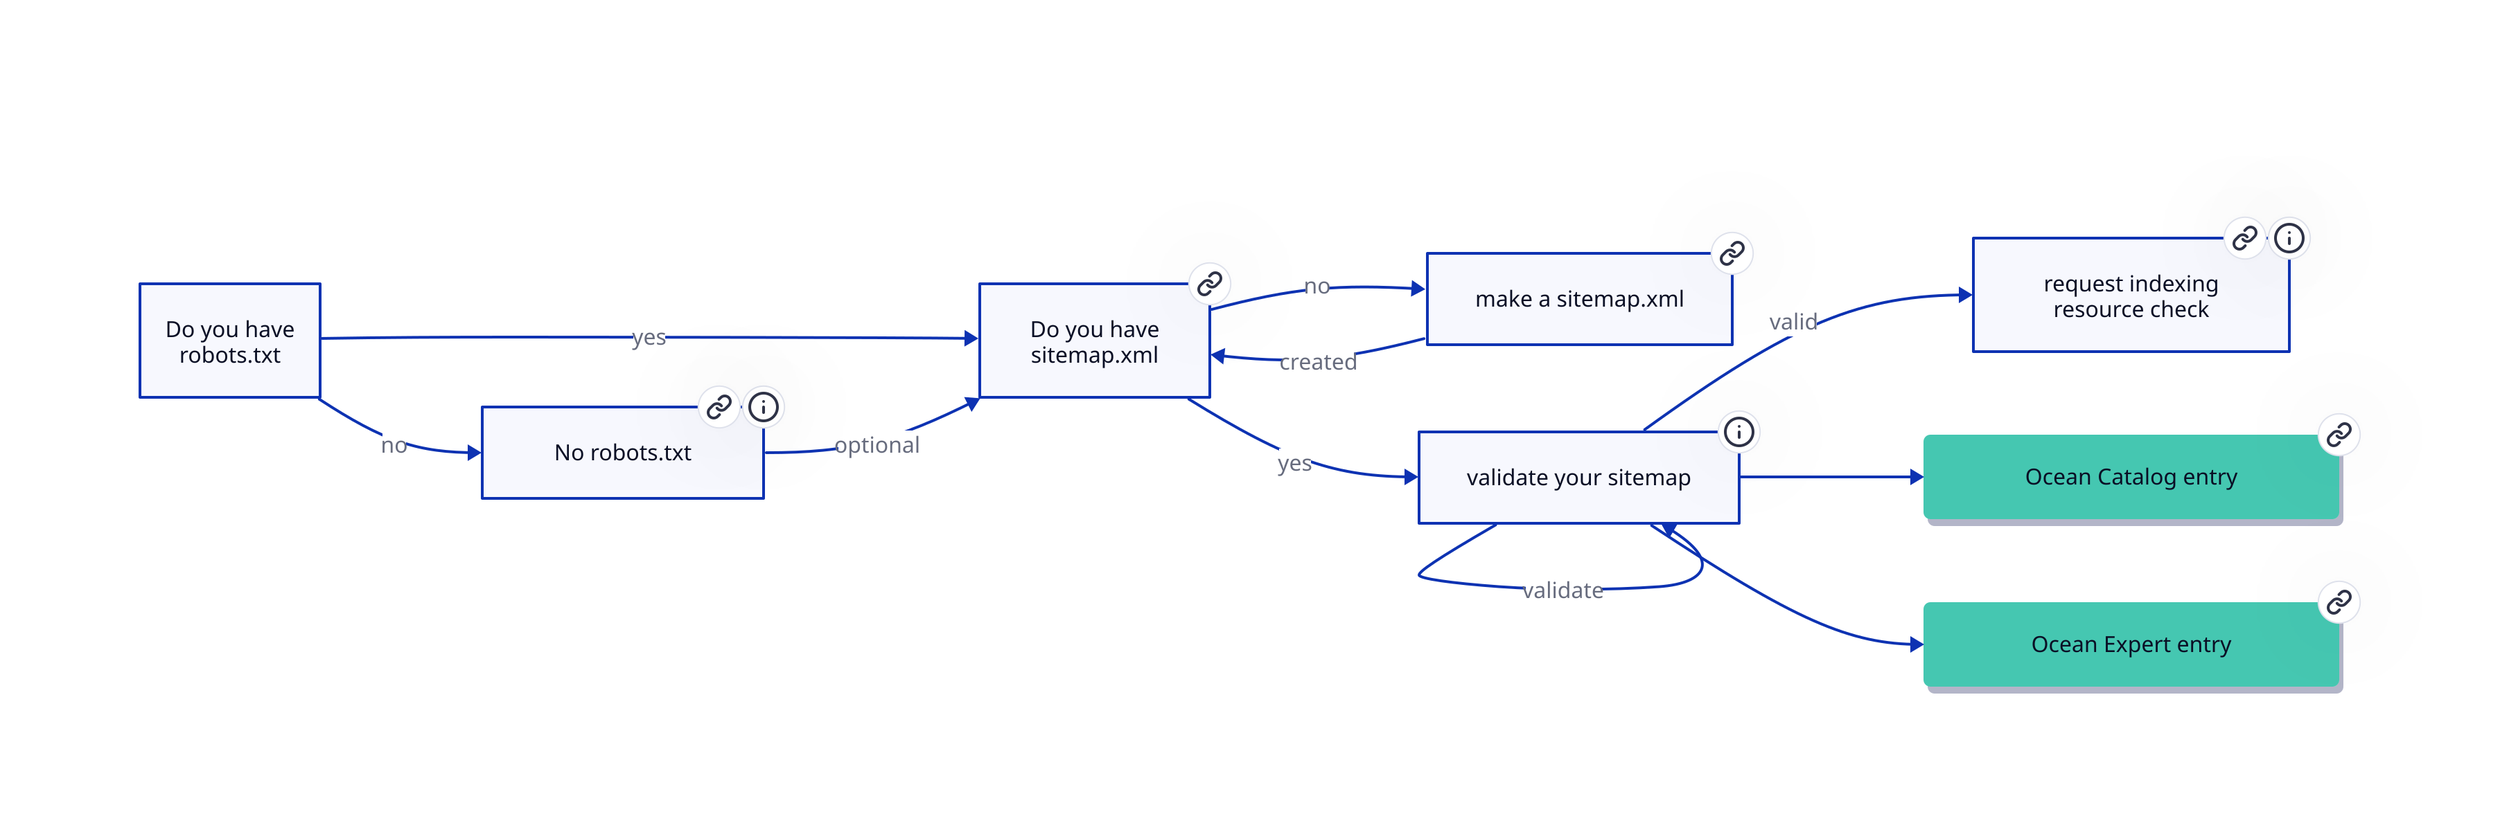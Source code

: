 direction: right


title:  |md
  # UNESCO/IODE/ODIS/OIH Source Workflow

| { near: top-center }

classes: {
od: {
    width: 300
               style: {
                     stroke-width: 0
                    fill: "#44C7B1"
                    shadow: true
                    border-radius: 5
               }
      }

oih: {
    width: 300
               style: {
                     stroke-width: 0
                    fill: lightblue
                    shadow: true
                    border-radius: 5
               }
      }

}


r: Do you have \nrobots.txt {
}

nr: No robots.txt {
   tooltip:  It's fine, not a big deal
link: https://book.oceaninfohub.org/publishing/publishing.html#robots-txt
}

s: Do you have \nsitemap.xml {
  link: https://book.oceaninfohub.org/publishing/publishing.html#sitemap-xml
}

ns: make a sitemap.xml {
  link: https://book.oceaninfohub.org/publishing/publishing.html#sitemap-xml
}

vs: validate your sitemap {
  tooltip: We will have a simple sitemap validation \n workflow
}

rc: request indexing \nresource check {
  link: https://github.com/gleanerio/archetype
  tooltip: You can also index with Google Dataset Search \n or other using this archtecture \n at this point.
}


oc: Ocean Catalog entry {
    class: od
    link: https://catalogue.odis.org/
    }

oe: Ocean Expert entry {
    class: od
    link: https://catalogue.odis.org/
    }


r -> s: yes
r -> nr: no
nr -> s: optional

s -> ns: no
ns -> s: created

s -> vs: yes

vs -> vs: validate
vs -> rc: valid

vs -> oc
vs -> oe
